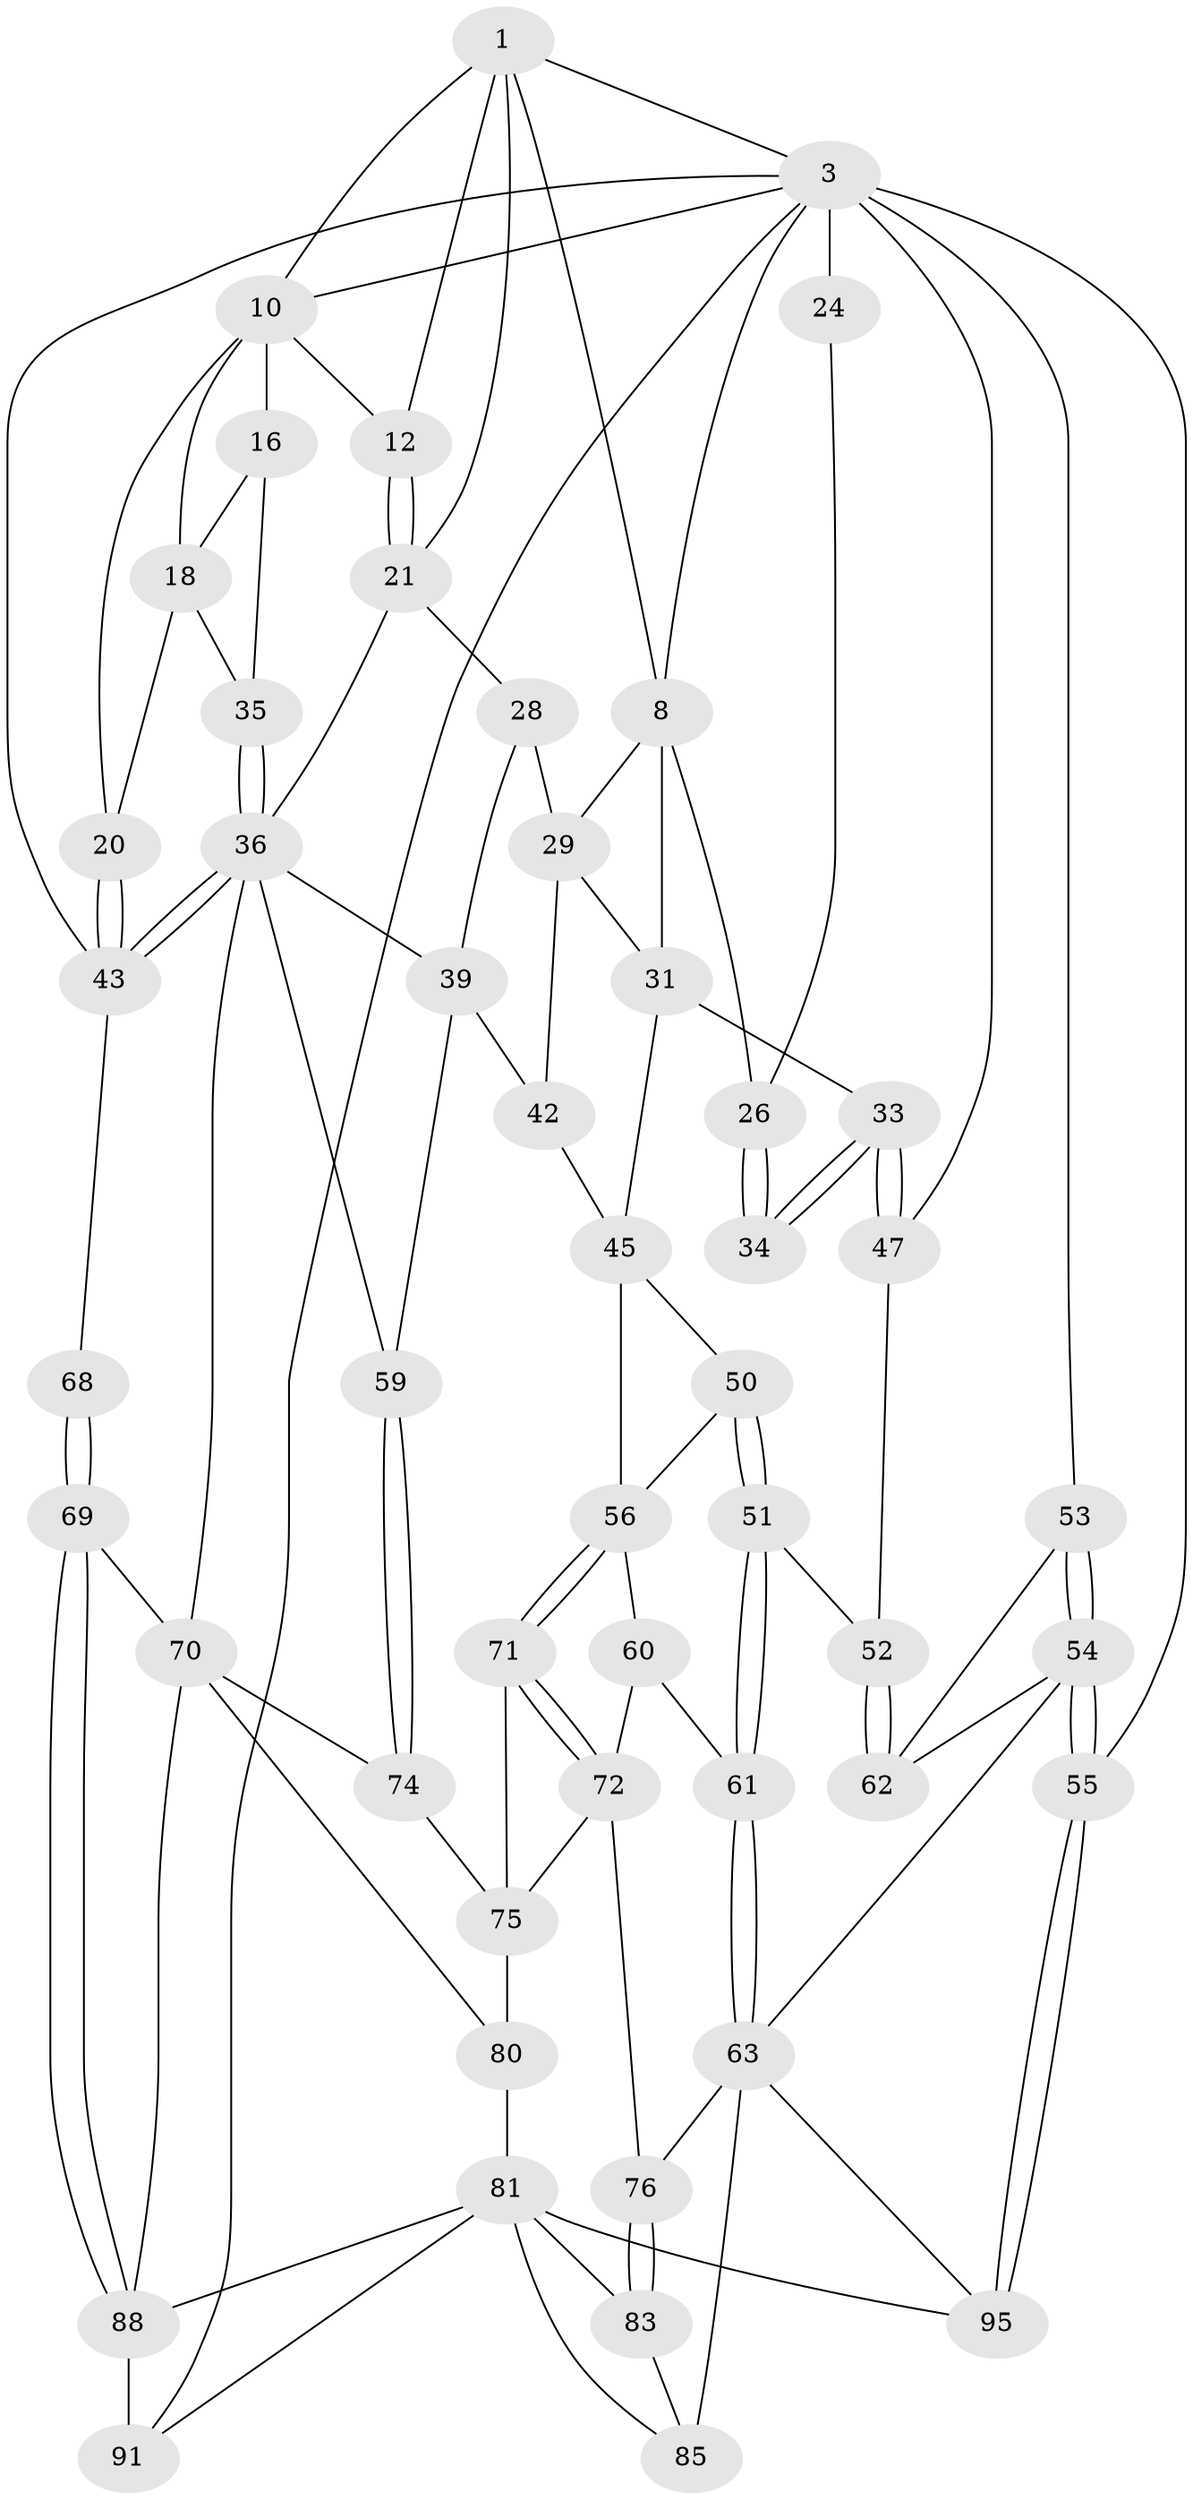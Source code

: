 // original degree distribution, {3: 0.03, 4: 0.21, 6: 0.21, 5: 0.55}
// Generated by graph-tools (version 1.1) at 2025/16/03/09/25 04:16:45]
// undirected, 50 vertices, 111 edges
graph export_dot {
graph [start="1"]
  node [color=gray90,style=filled];
  1 [pos="+0.665392570286205+0",super="+2+6"];
  3 [pos="+1+0",super="+78+4"];
  8 [pos="+0.35595945391404105+0.16812121444586006",super="+25"];
  10 [pos="+0.7413118435013685+0",super="+11+13"];
  12 [pos="+0.6235267699482091+0.24272483458160776"];
  16 [pos="+0.7563935458851431+0.2480152770692372",super="+17"];
  18 [pos="+0.8887080515699594+0.15996682276555535",super="+19"];
  20 [pos="+1+0.3698340111060587"];
  21 [pos="+0.5896445716933422+0.2636845468302708",super="+22"];
  24 [pos="+0+0"];
  26 [pos="+0.24663110805609767+0.25498334293594566",super="+27"];
  28 [pos="+0.5208704761554123+0.32062355146535665"];
  29 [pos="+0.4943100668610235+0.31964502461243416",super="+41"];
  31 [pos="+0.3428228088533887+0.3905366851082261",super="+32"];
  33 [pos="+0.1601903174670123+0.390586103135575"];
  34 [pos="+0.15893735830567488+0.38711591257380046"];
  35 [pos="+0.7694813543142254+0.3056037370103998"];
  36 [pos="+0.7360329052788254+0.4696428826295574",super="+37"];
  39 [pos="+0.5815112226328341+0.4708571929429125",super="+49+40"];
  42 [pos="+0.4522744420612709+0.4329884064606886",super="+44"];
  43 [pos="+1+0.5131683700605305",super="+67"];
  45 [pos="+0.3862388727635845+0.5563311093802127",super="+46"];
  47 [pos="+0.12927142648281414+0.47697150278780875"];
  50 [pos="+0.2673127146087461+0.5205269946499462"];
  51 [pos="+0.1487069458839844+0.5127410267959006"];
  52 [pos="+0.1349448019051025+0.4961469529305022"];
  53 [pos="+0+0.5369800462692439"];
  54 [pos="+0+0.7810893595166745",super="+66"];
  55 [pos="+0+1"];
  56 [pos="+0.36134647762856686+0.5736187915053492",super="+57"];
  59 [pos="+0.49716315620254414+0.6322273748099163"];
  60 [pos="+0.2649395148961189+0.6111516633022747"];
  61 [pos="+0.14954953888574468+0.5153827943894452"];
  62 [pos="+0.047635204678007935+0.5896252432494167"];
  63 [pos="+0.15363523280250785+0.6006052366131728",super="+64"];
  68 [pos="+1+0.5994933021840341"];
  69 [pos="+0.7602201934398829+0.7082925892443462"];
  70 [pos="+0.7415351948096354+0.6888419049394601",super="+86"];
  71 [pos="+0.3344942685306715+0.651622928584067"];
  72 [pos="+0.2793843302653165+0.672203916985124",super="+73"];
  74 [pos="+0.4878127747081138+0.6694431320144626"];
  75 [pos="+0.37792545544301076+0.6750486484151729",super="+79"];
  76 [pos="+0.23558367328292146+0.6746168138530226",super="+77"];
  80 [pos="+0.32727433848456344+0.7678692146162378"];
  81 [pos="+0.2684751976561298+0.8230314348598649",super="+82+97"];
  83 [pos="+0.2347086553259328+0.6848319783547232"];
  85 [pos="+0.1870701386560604+0.8193627987892652",super="+93"];
  88 [pos="+0.7732056240222577+0.841821357755253",super="+89+96"];
  91 [pos="+1+1",super="+100+92"];
  95 [pos="+0.035705718333109884+1"];
  1 -- 10;
  1 -- 3;
  1 -- 8;
  1 -- 12;
  1 -- 21;
  3 -- 91;
  3 -- 55 [weight=2];
  3 -- 43;
  3 -- 53;
  3 -- 8;
  3 -- 24 [weight=2];
  3 -- 47;
  3 -- 10;
  8 -- 26;
  8 -- 29;
  8 -- 31;
  10 -- 12;
  10 -- 16 [weight=2];
  10 -- 18;
  10 -- 20;
  12 -- 21;
  12 -- 21;
  16 -- 18;
  16 -- 35;
  18 -- 35;
  18 -- 20;
  20 -- 43;
  20 -- 43;
  21 -- 28;
  21 -- 36;
  24 -- 26;
  26 -- 34 [weight=2];
  26 -- 34;
  28 -- 29;
  28 -- 39;
  29 -- 42;
  29 -- 31;
  31 -- 33;
  31 -- 45;
  33 -- 34;
  33 -- 34;
  33 -- 47;
  33 -- 47;
  35 -- 36;
  35 -- 36;
  36 -- 43;
  36 -- 43;
  36 -- 70;
  36 -- 39;
  36 -- 59;
  39 -- 59;
  39 -- 42 [weight=2];
  42 -- 45;
  43 -- 68;
  45 -- 56;
  45 -- 50;
  47 -- 52;
  50 -- 51;
  50 -- 51;
  50 -- 56;
  51 -- 52;
  51 -- 61;
  51 -- 61;
  52 -- 62;
  52 -- 62;
  53 -- 54;
  53 -- 54;
  53 -- 62;
  54 -- 55;
  54 -- 55;
  54 -- 62;
  54 -- 63;
  55 -- 95;
  55 -- 95;
  56 -- 71;
  56 -- 71;
  56 -- 60;
  59 -- 74;
  59 -- 74;
  60 -- 61;
  60 -- 72;
  61 -- 63;
  61 -- 63;
  63 -- 76 [weight=2];
  63 -- 85 [weight=2];
  63 -- 95;
  68 -- 69;
  68 -- 69;
  69 -- 70;
  69 -- 88;
  69 -- 88;
  70 -- 80;
  70 -- 74;
  70 -- 88;
  71 -- 72;
  71 -- 72;
  71 -- 75;
  72 -- 75;
  72 -- 76;
  74 -- 75;
  75 -- 80;
  76 -- 83;
  76 -- 83;
  80 -- 81;
  81 -- 83;
  81 -- 91;
  81 -- 95;
  81 -- 85;
  81 -- 88;
  83 -- 85;
  88 -- 91 [weight=3];
}
